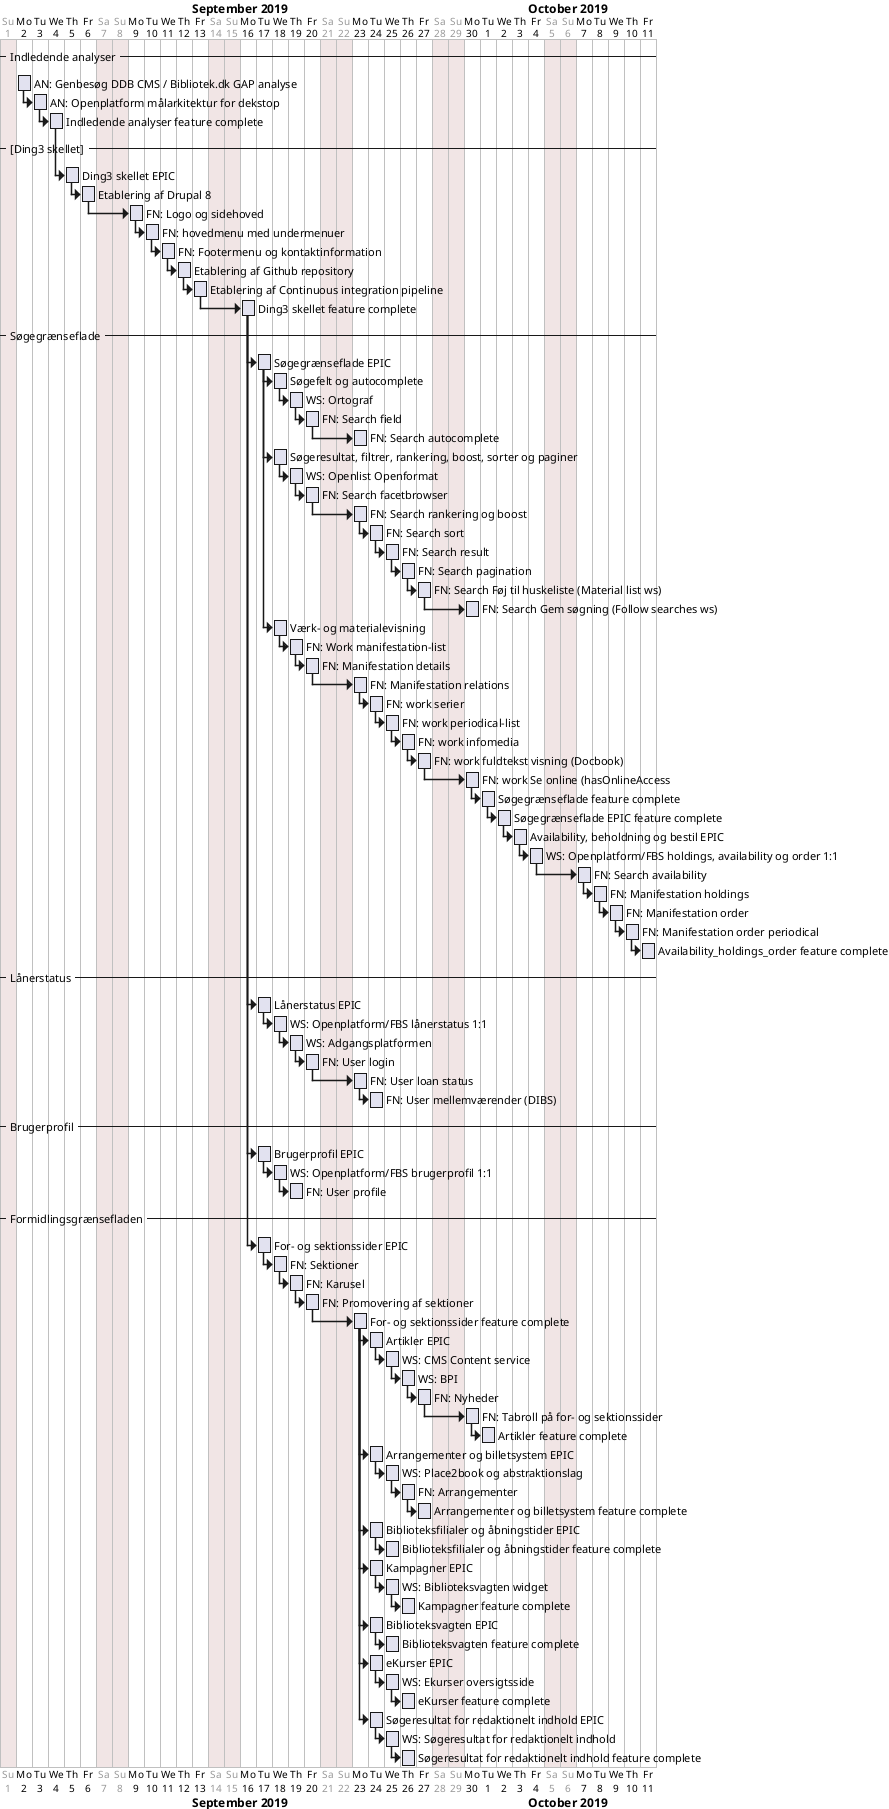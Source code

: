 @startgantt

project starts the 2019/09/01

saturday are closed
sunday are closed
2019/10/14 to 2019/10/18 is closed
2019/12/23 to 2020/01/03 is closed
2020/02/10 to 2020/02/14 is closed
2020/04/06 to 2020/04/13 is closed
2020/05/08 is closed
2020/05/21 is closed
2020/06/01 is closed


-- Indledende analyser --

    [AN: Genbesøg DDB CMS / Bibliotek.dk GAP analyse]               lasts 1 days
    then [AN: Openplatform målarkitektur for dekstop]               lasts 1 days
then [Indledende analyser feature complete]                         lasts 1 days


-- [Ding3 skellet] --

[Ding3 skellet EPIC] starts at [Indledende analyser feature complete]'s end
    then [Etablering af Drupal 8]                                   lasts 1 days
    then [FN: Logo og sidehoved]                                    lasts 1 days
    then [FN: hovedmenu med undermenuer]                            lasts 1 days
    then [FN: Footermenu og kontaktinformation]                     lasts 1 days
    then [Etablering af Github repository]                          lasts 1 days
    then [Etablering af Continuous integration pipeline]            lasts 1 days
then [Ding3 skellet feature complete]                               lasts 1 days


-- Søgegrænseflade --

[Søgegrænseflade EPIC] starts at [Ding3 skellet feature complete]'s end
    [Søgefelt og autocomplete] starts at [Søgegrænseflade EPIC]'s end
        then [WS: Ortograf]                                         lasts 1 days
        then [FN: Search field]                                     lasts 1 days
        then [FN: Search autocomplete]                              lasts 1 days
    [Søgeresultat, filtrer, rankering, boost, sorter og paginer] starts at [Søgegrænseflade EPIC]'s end
        then [WS: Openlist Openformat]                              lasts 1 days
        then [FN: Search facetbrowser]                              lasts 1 days
        then [FN: Search rankering og boost]                        lasts 1 days
        then [FN: Search sort]                                      lasts 1 days
        then [FN: Search result]                                    lasts 1 days
        then [FN: Search pagination]                                lasts 1 days
        then [FN: Search Føj til huskeliste (Material list ws)]     lasts 1 days
        then [FN: Search Gem søgning (Follow searches ws)]          lasts 1 days
    [Værk- og materialevisning] starts at [Søgegrænseflade EPIC]'s end
        then [FN: Work manifestation-list]                          lasts 1 days
        then [FN: Manifestation details]                            lasts 1 days
        then [FN: Manifestation relations]                          lasts 1 days
        then [FN: work serier]                                      lasts 1 days
        then [FN: work periodical-list]                             lasts 1 days
        then [FN: work infomedia]                                   lasts 1 days
        then [FN: work fuldtekst visning (Docbook)]                 lasts 1 days
        then [FN: work Se online (hasOnlineAccess]                  lasts 1 days
        then [Søgegrænseflade feature complete]                     lasts 1 days
then [Søgegrænseflade EPIC feature complete]                        lasts 1 days


[Availability, beholdning og bestil EPIC] starts at [Søgegrænseflade EPIC feature complete]'s end
    then [WS: Openplatform/FBS holdings, availability og order 1:1] lasts 1 days
    then [FN: Search availability]                                  lasts 1 days
    then [FN: Manifestation holdings]                               lasts 1 days
    then [FN: Manifestation order]                                  lasts 1 days
    then [FN: work periodical-list]                                 lasts 1 days
    then [FN: Manifestation order periodical]                       lasts 1 days
then [Availability_holdings_order feature complete]                 lasts 1 days


-- Lånerstatus --

[Lånerstatus EPIC] starts at [Ding3 skellet feature complete]'s end
    then [WS: Openplatform/FBS lånerstatus 1:1]                     lasts 1 days
    then [WS: Adgangsplatformen]                                    lasts 1 days
    then [FN: User login]                                           lasts 1 days
    then [FN: User loan status]                                     lasts 1 days
    then [FN: User mellemværender (DIBS)]                           lasts 1 days
then [Availability_holdings_order feature complete]                 lasts 1 days


-- Brugerprofil --

[Brugerprofil EPIC] starts at [Ding3 skellet feature complete]'s end
    then [WS: Openplatform/FBS brugerprofil 1:1]                    lasts 1 days
    then [FN: User profile]                                         lasts 1 days
then [Availability_holdings_order feature complete]                 lasts 1 days


-- Formidlingsgrænsefladen --

[For- og sektionssider EPIC] starts at [Ding3 skellet feature complete]'s end
    then [FN: Sektioner]                                            lasts 1 days
    then [FN: Karusel]                                              lasts 1 days
    then [FN: Promovering af sektioner]                             lasts 1 days
then [For- og sektionssider feature complete]                       lasts 1 days

[Artikler EPIC] starts at [For- og sektionssider feature complete]'s end
    then [WS: CMS Content service]                                  lasts 1 days
    then [WS: BPI]                                                  lasts 1 days
    then [FN: Nyheder]                                              lasts 1 days
    then [FN: Tabroll på for- og sektionssider]                     lasts 1 days
then [Artikler feature complete]                     lasts 1 days

[Arrangementer og billetsystem EPIC] starts at [For- og sektionssider feature complete]'s end
    then [WS: Place2book og abstraktionslag]                        lasts 1 days
    then [FN: Arrangementer]                                        lasts 1 days
then [Arrangementer og billetsystem feature complete]               lasts 1 days

[Biblioteksfilialer og åbningstider EPIC] starts at [For- og sektionssider feature complete]'s end
    then [WS: Place2book og abstraktionslag]                        lasts 1 days
    then [FN: Arrangementer]                                        lasts 1 days
then [Biblioteksfilialer og åbningstider feature complete]          lasts 1 days

[Kampagner EPIC] starts at [For- og sektionssider feature complete]'s end
    then [WS: Biblioteksvagten widget]                              lasts 1 days
then [Kampagner feature complete]                            lasts 1 days

[Biblioteksvagten EPIC] starts at [For- og sektionssider feature complete]'s end
    then [WS: Biblioteksvagten widget]                              lasts 1 days
then [Biblioteksvagten feature complete]                            lasts 1 days

[eKurser EPIC] starts at [For- og sektionssider feature complete]'s end
    then [WS: Ekurser oversigtsside]                                lasts 1 days
then [eKurser feature complete]                                     lasts 1 days

[Søgeresultat for redaktionelt indhold EPIC] starts at [For- og sektionssider feature complete]'s end
    then [WS: Søgeresultat for redaktionelt indhold]                                lasts 1 days
then [Søgeresultat for redaktionelt indhold feature complete]                                     lasts 1 days
@endgantt

http://plantuml.com/gantt-diagram
AN = Analyse
FN = Funktion
WS = Web service